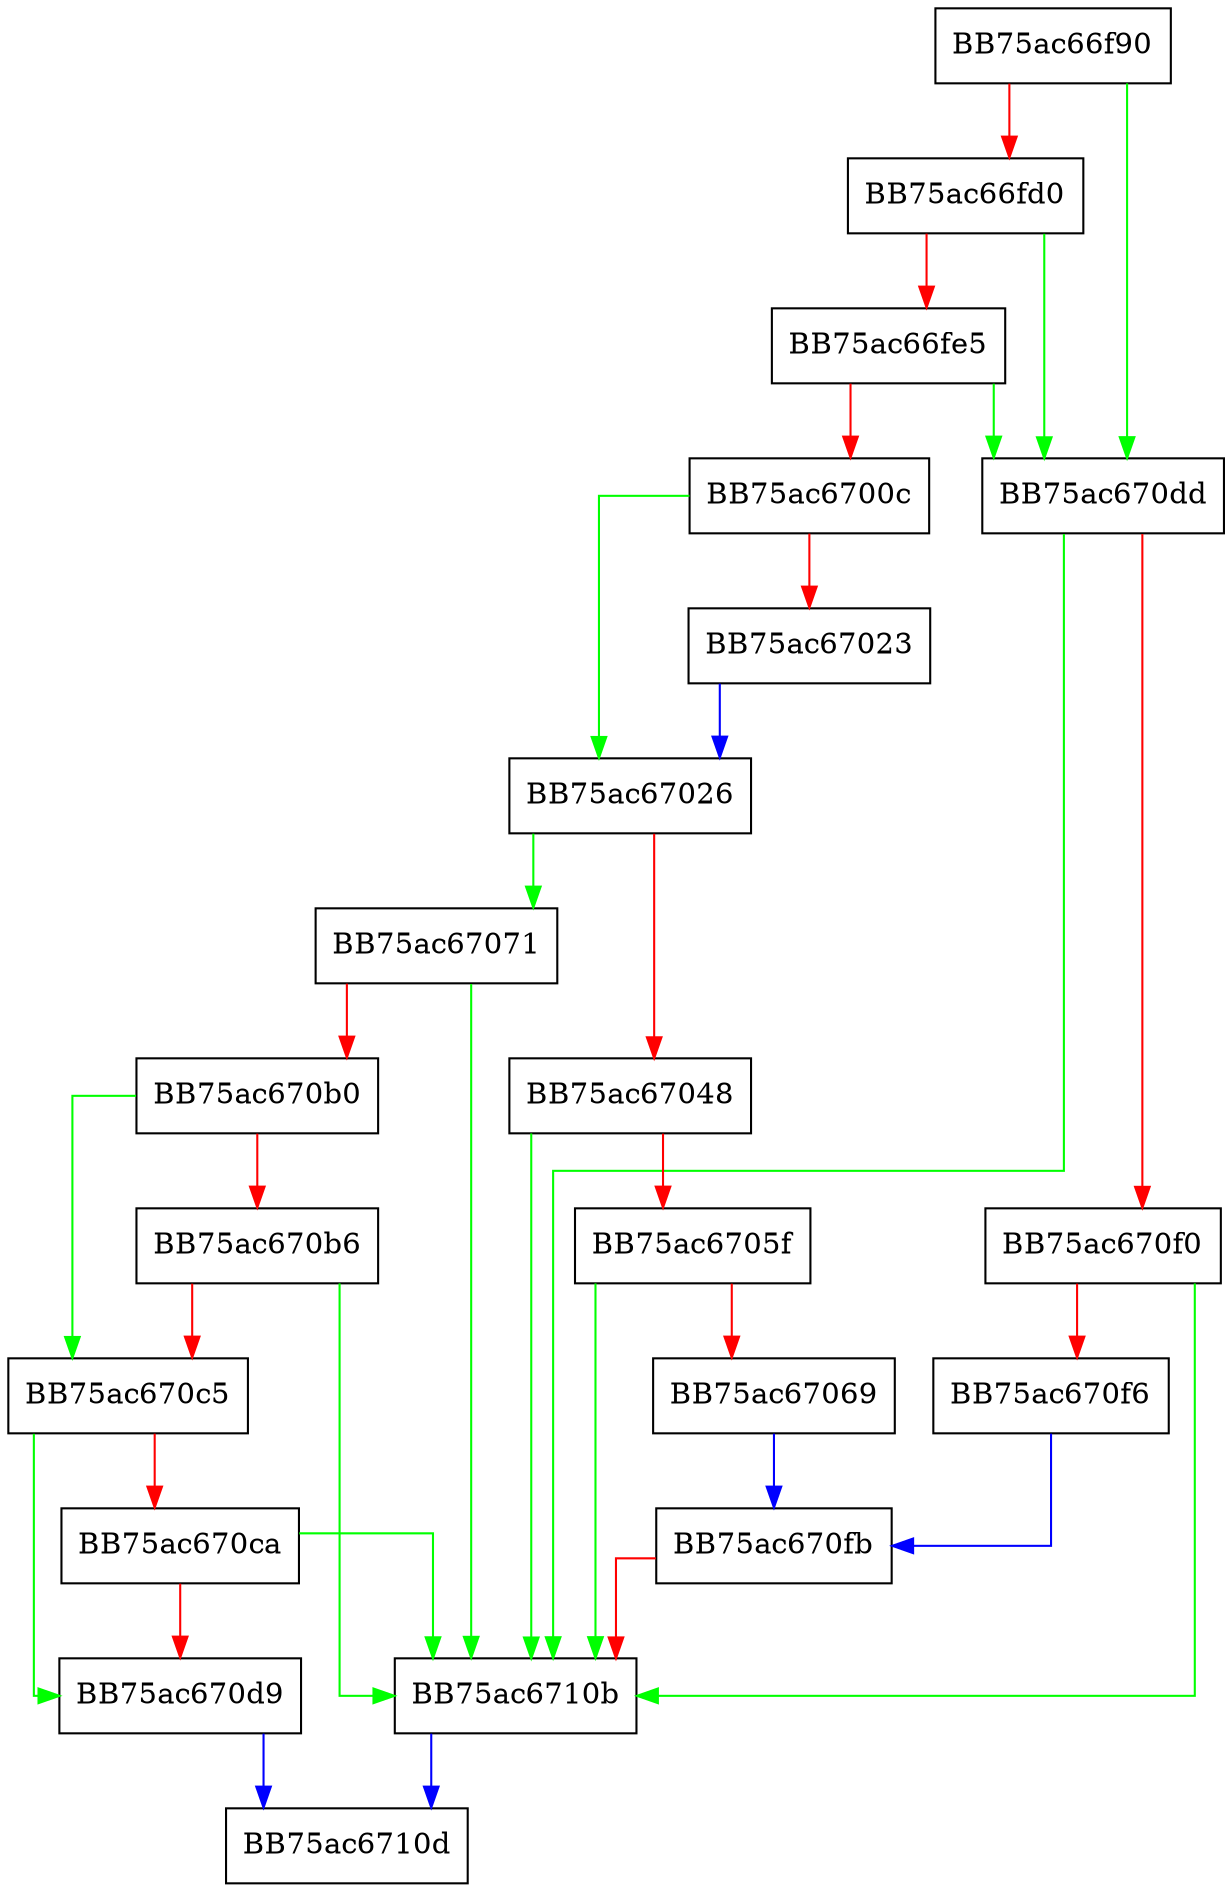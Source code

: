 digraph localParseMemberHeader {
  node [shape="box"];
  graph [splines=ortho];
  BB75ac66f90 -> BB75ac670dd [color="green"];
  BB75ac66f90 -> BB75ac66fd0 [color="red"];
  BB75ac66fd0 -> BB75ac670dd [color="green"];
  BB75ac66fd0 -> BB75ac66fe5 [color="red"];
  BB75ac66fe5 -> BB75ac670dd [color="green"];
  BB75ac66fe5 -> BB75ac6700c [color="red"];
  BB75ac6700c -> BB75ac67026 [color="green"];
  BB75ac6700c -> BB75ac67023 [color="red"];
  BB75ac67023 -> BB75ac67026 [color="blue"];
  BB75ac67026 -> BB75ac67071 [color="green"];
  BB75ac67026 -> BB75ac67048 [color="red"];
  BB75ac67048 -> BB75ac6710b [color="green"];
  BB75ac67048 -> BB75ac6705f [color="red"];
  BB75ac6705f -> BB75ac6710b [color="green"];
  BB75ac6705f -> BB75ac67069 [color="red"];
  BB75ac67069 -> BB75ac670fb [color="blue"];
  BB75ac67071 -> BB75ac6710b [color="green"];
  BB75ac67071 -> BB75ac670b0 [color="red"];
  BB75ac670b0 -> BB75ac670c5 [color="green"];
  BB75ac670b0 -> BB75ac670b6 [color="red"];
  BB75ac670b6 -> BB75ac6710b [color="green"];
  BB75ac670b6 -> BB75ac670c5 [color="red"];
  BB75ac670c5 -> BB75ac670d9 [color="green"];
  BB75ac670c5 -> BB75ac670ca [color="red"];
  BB75ac670ca -> BB75ac6710b [color="green"];
  BB75ac670ca -> BB75ac670d9 [color="red"];
  BB75ac670d9 -> BB75ac6710d [color="blue"];
  BB75ac670dd -> BB75ac6710b [color="green"];
  BB75ac670dd -> BB75ac670f0 [color="red"];
  BB75ac670f0 -> BB75ac6710b [color="green"];
  BB75ac670f0 -> BB75ac670f6 [color="red"];
  BB75ac670f6 -> BB75ac670fb [color="blue"];
  BB75ac670fb -> BB75ac6710b [color="red"];
  BB75ac6710b -> BB75ac6710d [color="blue"];
}